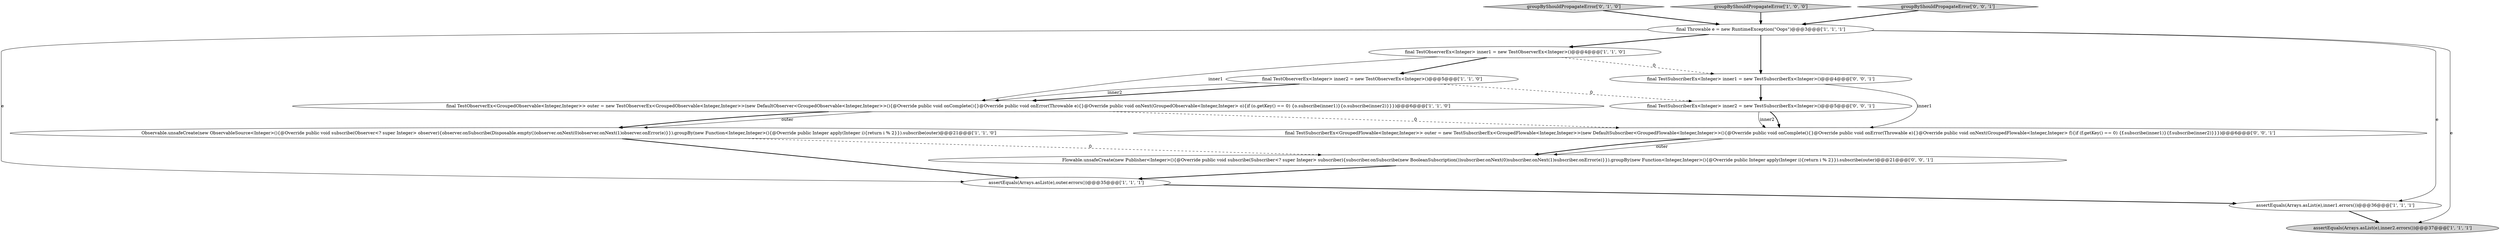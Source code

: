 digraph {
14 [style = filled, label = "Flowable.unsafeCreate(new Publisher<Integer>(){@Override public void subscribe(Subscriber<? super Integer> subscriber){subscriber.onSubscribe(new BooleanSubscription())subscriber.onNext(0)subscriber.onNext(1)subscriber.onError(e)}}).groupBy(new Function<Integer,Integer>(){@Override public Integer apply(Integer i){return i % 2}}).subscribe(outer)@@@21@@@['0', '0', '1']", fillcolor = white, shape = ellipse image = "AAA0AAABBB3BBB"];
11 [style = filled, label = "final TestSubscriberEx<GroupedFlowable<Integer,Integer>> outer = new TestSubscriberEx<GroupedFlowable<Integer,Integer>>(new DefaultSubscriber<GroupedFlowable<Integer,Integer>>(){@Override public void onComplete(){}@Override public void onError(Throwable e){}@Override public void onNext(GroupedFlowable<Integer,Integer> f){if (f.getKey() == 0) {f.subscribe(inner1)}{f.subscribe(inner2)}}})@@@6@@@['0', '0', '1']", fillcolor = white, shape = ellipse image = "AAA0AAABBB3BBB"];
8 [style = filled, label = "final TestObserverEx<Integer> inner1 = new TestObserverEx<Integer>()@@@4@@@['1', '1', '0']", fillcolor = white, shape = ellipse image = "AAA0AAABBB1BBB"];
9 [style = filled, label = "groupByShouldPropagateError['0', '1', '0']", fillcolor = lightgray, shape = diamond image = "AAA0AAABBB2BBB"];
7 [style = filled, label = "final TestObserverEx<GroupedObservable<Integer,Integer>> outer = new TestObserverEx<GroupedObservable<Integer,Integer>>(new DefaultObserver<GroupedObservable<Integer,Integer>>(){@Override public void onComplete(){}@Override public void onError(Throwable e){}@Override public void onNext(GroupedObservable<Integer,Integer> o){if (o.getKey() == 0) {o.subscribe(inner1)}{o.subscribe(inner2)}}})@@@6@@@['1', '1', '0']", fillcolor = white, shape = ellipse image = "AAA0AAABBB1BBB"];
0 [style = filled, label = "assertEquals(Arrays.asList(e),inner2.errors())@@@37@@@['1', '1', '1']", fillcolor = lightgray, shape = ellipse image = "AAA0AAABBB1BBB"];
6 [style = filled, label = "assertEquals(Arrays.asList(e),outer.errors())@@@35@@@['1', '1', '1']", fillcolor = white, shape = ellipse image = "AAA0AAABBB1BBB"];
13 [style = filled, label = "final TestSubscriberEx<Integer> inner2 = new TestSubscriberEx<Integer>()@@@5@@@['0', '0', '1']", fillcolor = white, shape = ellipse image = "AAA0AAABBB3BBB"];
4 [style = filled, label = "final TestObserverEx<Integer> inner2 = new TestObserverEx<Integer>()@@@5@@@['1', '1', '0']", fillcolor = white, shape = ellipse image = "AAA0AAABBB1BBB"];
2 [style = filled, label = "groupByShouldPropagateError['1', '0', '0']", fillcolor = lightgray, shape = diamond image = "AAA0AAABBB1BBB"];
1 [style = filled, label = "final Throwable e = new RuntimeException(\"Oops\")@@@3@@@['1', '1', '1']", fillcolor = white, shape = ellipse image = "AAA0AAABBB1BBB"];
5 [style = filled, label = "Observable.unsafeCreate(new ObservableSource<Integer>(){@Override public void subscribe(Observer<? super Integer> observer){observer.onSubscribe(Disposable.empty())observer.onNext(0)observer.onNext(1)observer.onError(e)}}).groupBy(new Function<Integer,Integer>(){@Override public Integer apply(Integer i){return i % 2}}).subscribe(outer)@@@21@@@['1', '1', '0']", fillcolor = white, shape = ellipse image = "AAA0AAABBB1BBB"];
12 [style = filled, label = "final TestSubscriberEx<Integer> inner1 = new TestSubscriberEx<Integer>()@@@4@@@['0', '0', '1']", fillcolor = white, shape = ellipse image = "AAA0AAABBB3BBB"];
3 [style = filled, label = "assertEquals(Arrays.asList(e),inner1.errors())@@@36@@@['1', '1', '1']", fillcolor = white, shape = ellipse image = "AAA0AAABBB1BBB"];
10 [style = filled, label = "groupByShouldPropagateError['0', '0', '1']", fillcolor = lightgray, shape = diamond image = "AAA0AAABBB3BBB"];
1->6 [style = solid, label="e"];
4->7 [style = bold, label=""];
4->7 [style = solid, label="inner2"];
5->14 [style = dashed, label="0"];
8->4 [style = bold, label=""];
7->5 [style = solid, label="outer"];
12->11 [style = solid, label="inner1"];
1->12 [style = bold, label=""];
8->7 [style = solid, label="inner1"];
1->8 [style = bold, label=""];
11->14 [style = solid, label="outer"];
7->11 [style = dashed, label="0"];
1->0 [style = solid, label="e"];
11->14 [style = bold, label=""];
12->13 [style = bold, label=""];
10->1 [style = bold, label=""];
13->11 [style = bold, label=""];
8->12 [style = dashed, label="0"];
3->0 [style = bold, label=""];
13->11 [style = solid, label="inner2"];
2->1 [style = bold, label=""];
6->3 [style = bold, label=""];
14->6 [style = bold, label=""];
7->5 [style = bold, label=""];
4->13 [style = dashed, label="0"];
1->3 [style = solid, label="e"];
9->1 [style = bold, label=""];
5->6 [style = bold, label=""];
}

